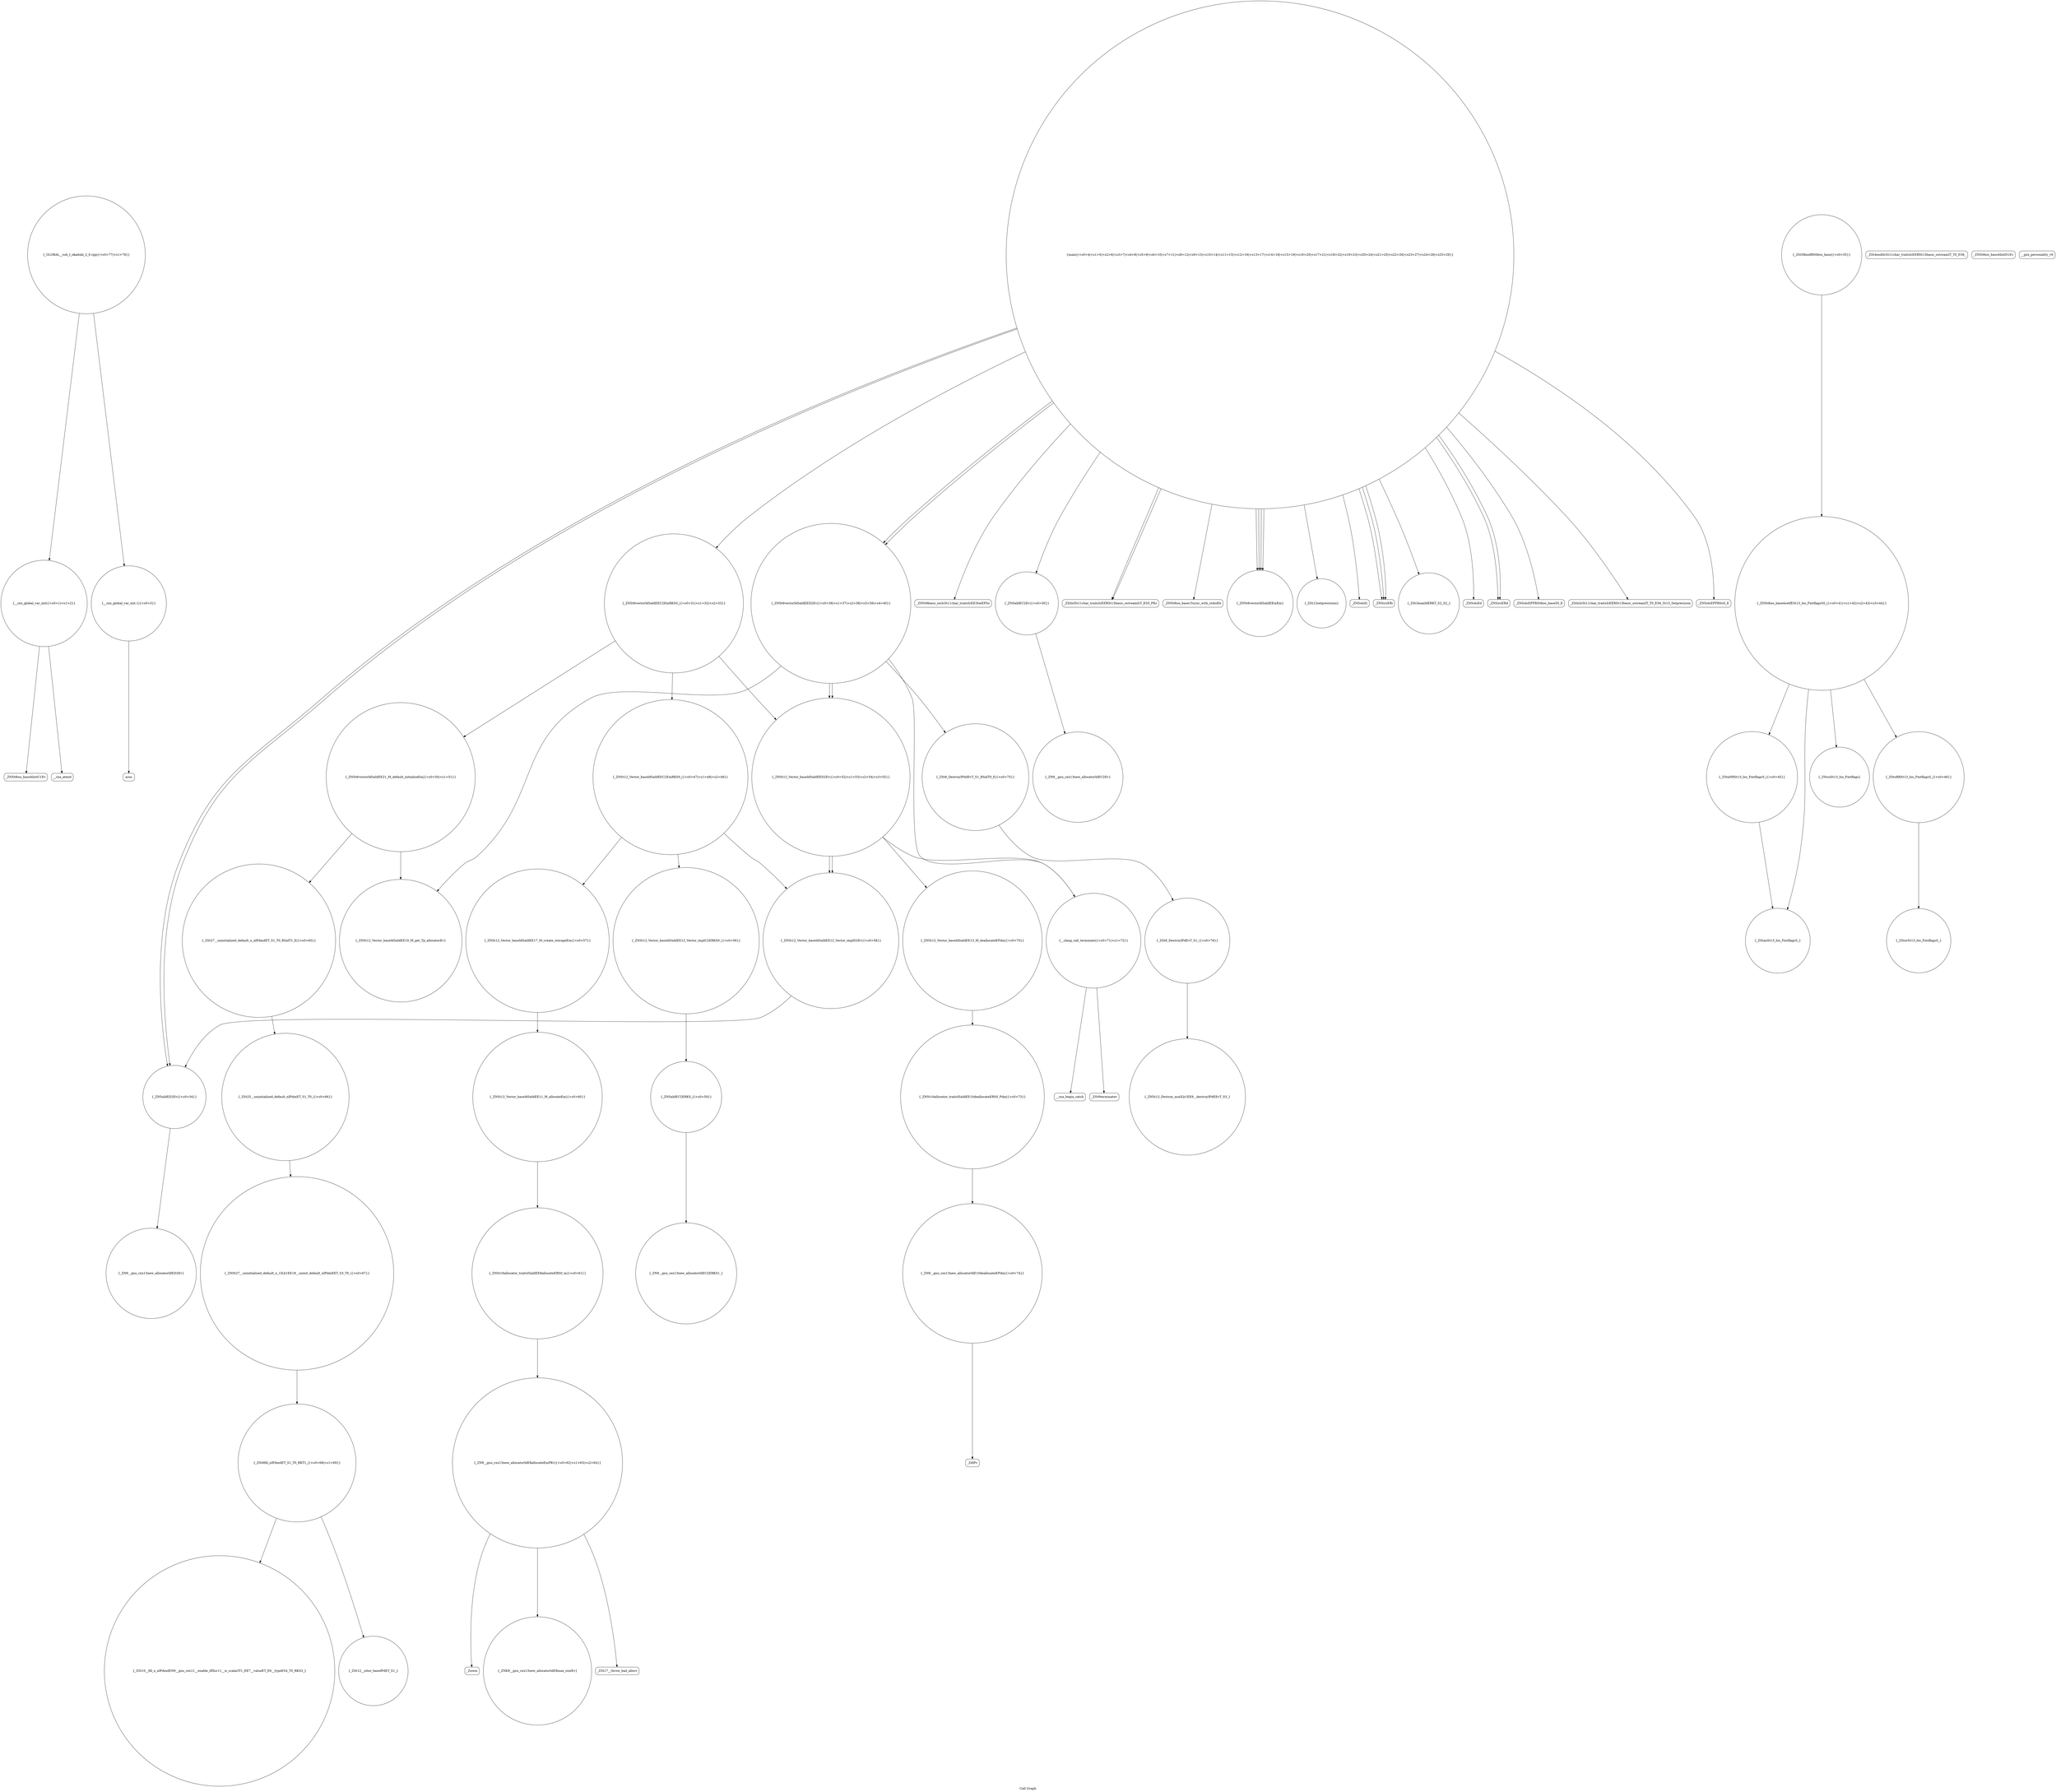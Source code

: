 digraph "Call Graph" {
	label="Call Graph";

	Node0x5590b2e5b700 [shape=record,shape=circle,label="{__cxx_global_var_init|{<s0>1|<s1>2}}"];
	Node0x5590b2e5b700:s0 -> Node0x5590b2e5b780[color=black];
	Node0x5590b2e5b700:s1 -> Node0x5590b2e5b880[color=black];
	Node0x5590b2e5cd80 [shape=record,shape=circle,label="{_ZN9__gnu_cxx13new_allocatorIdE8allocateEmPKv|{<s0>62|<s1>63|<s2>64}}"];
	Node0x5590b2e5cd80:s0 -> Node0x5590b2e5ce00[color=black];
	Node0x5590b2e5cd80:s1 -> Node0x5590b2e5ce80[color=black];
	Node0x5590b2e5cd80:s2 -> Node0x5590b2e5df20[color=black];
	Node0x5590b2e5ba80 [shape=record,shape=Mrecord,label="{_ZNSt9basic_iosIcSt11char_traitsIcEE3tieEPSo}"];
	Node0x5590b2e5e120 [shape=record,shape=circle,label="{_ZNSt27__uninitialized_default_n_1ILb1EE18__uninit_default_nIPdmEET_S3_T0_|{<s0>67}}"];
	Node0x5590b2e5e120:s0 -> Node0x5590b2e5e1a0[color=black];
	Node0x5590b2e5be00 [shape=record,shape=circle,label="{_ZNSaIdED2Ev|{<s0>34}}"];
	Node0x5590b2e5be00:s0 -> Node0x5590b2e5c800[color=black];
	Node0x5590b2e5e4a0 [shape=record,shape=Mrecord,label="{_ZSt9terminatev}"];
	Node0x5590b2e5c180 [shape=record,shape=circle,label="{_ZSt5fixedRSt8ios_base|{<s0>35}}"];
	Node0x5590b2e5c180:s0 -> Node0x5590b2e5c480[color=black];
	Node0x5590b2e5e820 [shape=record,shape=circle,label="{_GLOBAL__sub_I_okaduki_2_0.cpp|{<s0>77|<s1>78}}"];
	Node0x5590b2e5e820:s0 -> Node0x5590b2e5b700[color=black];
	Node0x5590b2e5e820:s1 -> Node0x5590b2e5b900[color=black];
	Node0x5590b2e5c500 [shape=record,shape=circle,label="{_ZStaNRSt13_Ios_FmtflagsS_|{<s0>45}}"];
	Node0x5590b2e5c500:s0 -> Node0x5590b2e5c680[color=black];
	Node0x5590b2e5c880 [shape=record,shape=circle,label="{_ZNSt12_Vector_baseIdSaIdEEC2EmRKS0_|{<s0>47|<s1>48|<s2>49}}"];
	Node0x5590b2e5c880:s0 -> Node0x5590b2e5ca00[color=black];
	Node0x5590b2e5c880:s1 -> Node0x5590b2e5ca80[color=black];
	Node0x5590b2e5c880:s2 -> Node0x5590b2e5cb00[color=black];
	Node0x5590b2e5cc00 [shape=record,shape=circle,label="{_ZN9__gnu_cxx13new_allocatorIdEC2ERKS1_}"];
	Node0x5590b2e5b900 [shape=record,shape=circle,label="{__cxx_global_var_init.1|{<s0>3}}"];
	Node0x5590b2e5b900:s0 -> Node0x5590b2e5b980[color=black];
	Node0x5590b2e5dfa0 [shape=record,shape=circle,label="{_ZSt27__uninitialized_default_n_aIPdmdET_S1_T0_RSaIT1_E|{<s0>65}}"];
	Node0x5590b2e5dfa0:s0 -> Node0x5590b2e5e0a0[color=black];
	Node0x5590b2e5bc80 [shape=record,shape=circle,label="{_ZNSaIdEC2Ev|{<s0>30}}"];
	Node0x5590b2e5bc80:s0 -> Node0x5590b2e5c780[color=black];
	Node0x5590b2e5e320 [shape=record,shape=circle,label="{_ZNSt12_Vector_baseIdSaIdEE13_M_deallocateEPdm|{<s0>70}}"];
	Node0x5590b2e5e320:s0 -> Node0x5590b2e5e520[color=black];
	Node0x5590b2e5c000 [shape=record,shape=Mrecord,label="{_ZStlsISt11char_traitsIcEERSt13basic_ostreamIcT_ES5_PKc}"];
	Node0x5590b2e5e6a0 [shape=record,shape=circle,label="{_ZSt8_DestroyIPddEvT_S1_RSaIT0_E|{<s0>75}}"];
	Node0x5590b2e5e6a0:s0 -> Node0x5590b2e5e720[color=black];
	Node0x5590b2e5c380 [shape=record,shape=Mrecord,label="{_ZSt4endlIcSt11char_traitsIcEERSt13basic_ostreamIT_T0_ES6_}"];
	Node0x5590b2e5c700 [shape=record,shape=circle,label="{_ZStorSt13_Ios_FmtflagsS_}"];
	Node0x5590b2e5ca80 [shape=record,shape=circle,label="{_ZNSt12_Vector_baseIdSaIdEE17_M_create_storageEm|{<s0>57}}"];
	Node0x5590b2e5ca80:s0 -> Node0x5590b2e5cc80[color=black];
	Node0x5590b2e5b780 [shape=record,shape=Mrecord,label="{_ZNSt8ios_base4InitC1Ev}"];
	Node0x5590b2e5ce00 [shape=record,shape=circle,label="{_ZNK9__gnu_cxx13new_allocatorIdE8max_sizeEv}"];
	Node0x5590b2e5bb00 [shape=record,shape=Mrecord,label="{_ZNSt8ios_base15sync_with_stdioEb}"];
	Node0x5590b2e5e1a0 [shape=record,shape=circle,label="{_ZSt6fill_nIPdmdET_S1_T0_RKT1_|{<s0>68|<s1>69}}"];
	Node0x5590b2e5e1a0:s0 -> Node0x5590b2e5e2a0[color=black];
	Node0x5590b2e5e1a0:s1 -> Node0x5590b2e5e220[color=black];
	Node0x5590b2e5be80 [shape=record,shape=circle,label="{_ZNSt6vectorIdSaIdEEixEm}"];
	Node0x5590b2e5e520 [shape=record,shape=circle,label="{_ZNSt16allocator_traitsISaIdEE10deallocateERS0_Pdm|{<s0>73}}"];
	Node0x5590b2e5e520:s0 -> Node0x5590b2e5e5a0[color=black];
	Node0x5590b2e5c200 [shape=record,shape=circle,label="{_ZSt12setprecisioni}"];
	Node0x5590b2e5c580 [shape=record,shape=circle,label="{_ZStcoSt13_Ios_Fmtflags}"];
	Node0x5590b2e5c900 [shape=record,shape=circle,label="{_ZNSt6vectorIdSaIdEE21_M_default_initializeEm|{<s0>50|<s1>51}}"];
	Node0x5590b2e5c900:s0 -> Node0x5590b2e5e020[color=black];
	Node0x5590b2e5c900:s1 -> Node0x5590b2e5dfa0[color=black];
	Node0x5590b2e5cc80 [shape=record,shape=circle,label="{_ZNSt12_Vector_baseIdSaIdEE11_M_allocateEm|{<s0>60}}"];
	Node0x5590b2e5cc80:s0 -> Node0x5590b2e5cd00[color=black];
	Node0x5590b2e5b980 [shape=record,shape=Mrecord,label="{acos}"];
	Node0x5590b2e5e020 [shape=record,shape=circle,label="{_ZNSt12_Vector_baseIdSaIdEE19_M_get_Tp_allocatorEv}"];
	Node0x5590b2e5bd00 [shape=record,shape=circle,label="{_ZNSt6vectorIdSaIdEEC2EmRKS0_|{<s0>31|<s1>32|<s2>33}}"];
	Node0x5590b2e5bd00:s0 -> Node0x5590b2e5c880[color=black];
	Node0x5590b2e5bd00:s1 -> Node0x5590b2e5c900[color=black];
	Node0x5590b2e5bd00:s2 -> Node0x5590b2e5c980[color=black];
	Node0x5590b2e5e3a0 [shape=record,shape=circle,label="{__clang_call_terminate|{<s0>71|<s1>72}}"];
	Node0x5590b2e5e3a0:s0 -> Node0x5590b2e5e420[color=black];
	Node0x5590b2e5e3a0:s1 -> Node0x5590b2e5e4a0[color=black];
	Node0x5590b2e5c080 [shape=record,shape=Mrecord,label="{_ZNSolsEi}"];
	Node0x5590b2e5e720 [shape=record,shape=circle,label="{_ZSt8_DestroyIPdEvT_S1_|{<s0>76}}"];
	Node0x5590b2e5e720:s0 -> Node0x5590b2e5e7a0[color=black];
	Node0x5590b2e5c400 [shape=record,shape=circle,label="{_ZNSt6vectorIdSaIdEED2Ev|{<s0>36|<s1>37|<s2>38|<s3>39|<s4>40}}"];
	Node0x5590b2e5c400:s0 -> Node0x5590b2e5e020[color=black];
	Node0x5590b2e5c400:s1 -> Node0x5590b2e5e6a0[color=black];
	Node0x5590b2e5c400:s2 -> Node0x5590b2e5c980[color=black];
	Node0x5590b2e5c400:s3 -> Node0x5590b2e5c980[color=black];
	Node0x5590b2e5c400:s4 -> Node0x5590b2e5e3a0[color=black];
	Node0x5590b2e5c780 [shape=record,shape=circle,label="{_ZN9__gnu_cxx13new_allocatorIdEC2Ev}"];
	Node0x5590b2e5cb00 [shape=record,shape=circle,label="{_ZNSt12_Vector_baseIdSaIdEE12_Vector_implD2Ev|{<s0>58}}"];
	Node0x5590b2e5cb00:s0 -> Node0x5590b2e5be00[color=black];
	Node0x5590b2e5b800 [shape=record,shape=Mrecord,label="{_ZNSt8ios_base4InitD1Ev}"];
	Node0x5590b2e5ce80 [shape=record,shape=Mrecord,label="{_ZSt17__throw_bad_allocv}"];
	Node0x5590b2e5bb80 [shape=record,shape=Mrecord,label="{_ZNSirsERi}"];
	Node0x5590b2e5e220 [shape=record,shape=circle,label="{_ZSt10__fill_n_aIPdmdEN9__gnu_cxx11__enable_ifIXsr11__is_scalarIT1_EE7__valueET_E6__typeES4_T0_RKS3_}"];
	Node0x5590b2e5bf00 [shape=record,shape=circle,label="{_ZSt3maxIdERKT_S2_S2_}"];
	Node0x5590b2e5e5a0 [shape=record,shape=circle,label="{_ZN9__gnu_cxx13new_allocatorIdE10deallocateEPdm|{<s0>74}}"];
	Node0x5590b2e5e5a0:s0 -> Node0x5590b2e5e620[color=black];
	Node0x5590b2e5c280 [shape=record,shape=Mrecord,label="{_ZNSolsEd}"];
	Node0x5590b2e5c600 [shape=record,shape=circle,label="{_ZStoRRSt13_Ios_FmtflagsS_|{<s0>46}}"];
	Node0x5590b2e5c600:s0 -> Node0x5590b2e5c700[color=black];
	Node0x5590b2e5c980 [shape=record,shape=circle,label="{_ZNSt12_Vector_baseIdSaIdEED2Ev|{<s0>52|<s1>53|<s2>54|<s3>55}}"];
	Node0x5590b2e5c980:s0 -> Node0x5590b2e5e320[color=black];
	Node0x5590b2e5c980:s1 -> Node0x5590b2e5cb00[color=black];
	Node0x5590b2e5c980:s2 -> Node0x5590b2e5cb00[color=black];
	Node0x5590b2e5c980:s3 -> Node0x5590b2e5e3a0[color=black];
	Node0x5590b2e5cd00 [shape=record,shape=circle,label="{_ZNSt16allocator_traitsISaIdEE8allocateERS0_m|{<s0>61}}"];
	Node0x5590b2e5cd00:s0 -> Node0x5590b2e5cd80[color=black];
	Node0x5590b2e5ba00 [shape=record,shape=circle,label="{main|{<s0>4|<s1>5|<s2>6|<s3>7|<s4>8|<s5>9|<s6>10|<s7>11|<s8>12|<s9>13|<s10>14|<s11>15|<s12>16|<s13>17|<s14>18|<s15>19|<s16>20|<s17>21|<s18>22|<s19>23|<s20>24|<s21>25|<s22>26|<s23>27|<s24>28|<s25>29}}"];
	Node0x5590b2e5ba00:s0 -> Node0x5590b2e5ba80[color=black];
	Node0x5590b2e5ba00:s1 -> Node0x5590b2e5bb00[color=black];
	Node0x5590b2e5ba00:s2 -> Node0x5590b2e5bb80[color=black];
	Node0x5590b2e5ba00:s3 -> Node0x5590b2e5bb80[color=black];
	Node0x5590b2e5ba00:s4 -> Node0x5590b2e5bb80[color=black];
	Node0x5590b2e5ba00:s5 -> Node0x5590b2e5bc00[color=black];
	Node0x5590b2e5ba00:s6 -> Node0x5590b2e5bc80[color=black];
	Node0x5590b2e5ba00:s7 -> Node0x5590b2e5bd00[color=black];
	Node0x5590b2e5ba00:s8 -> Node0x5590b2e5be00[color=black];
	Node0x5590b2e5ba00:s9 -> Node0x5590b2e5be80[color=black];
	Node0x5590b2e5ba00:s10 -> Node0x5590b2e5bc00[color=black];
	Node0x5590b2e5ba00:s11 -> Node0x5590b2e5be00[color=black];
	Node0x5590b2e5ba00:s12 -> Node0x5590b2e5c400[color=black];
	Node0x5590b2e5ba00:s13 -> Node0x5590b2e5be80[color=black];
	Node0x5590b2e5ba00:s14 -> Node0x5590b2e5be80[color=black];
	Node0x5590b2e5ba00:s15 -> Node0x5590b2e5be80[color=black];
	Node0x5590b2e5ba00:s16 -> Node0x5590b2e5bf00[color=black];
	Node0x5590b2e5ba00:s17 -> Node0x5590b2e5c000[color=black];
	Node0x5590b2e5ba00:s18 -> Node0x5590b2e5c080[color=black];
	Node0x5590b2e5ba00:s19 -> Node0x5590b2e5c000[color=black];
	Node0x5590b2e5ba00:s20 -> Node0x5590b2e5c100[color=black];
	Node0x5590b2e5ba00:s21 -> Node0x5590b2e5c200[color=black];
	Node0x5590b2e5ba00:s22 -> Node0x5590b2e5bf80[color=black];
	Node0x5590b2e5ba00:s23 -> Node0x5590b2e5c280[color=black];
	Node0x5590b2e5ba00:s24 -> Node0x5590b2e5c300[color=black];
	Node0x5590b2e5ba00:s25 -> Node0x5590b2e5c400[color=black];
	Node0x5590b2e5e0a0 [shape=record,shape=circle,label="{_ZSt25__uninitialized_default_nIPdmET_S1_T0_|{<s0>66}}"];
	Node0x5590b2e5e0a0:s0 -> Node0x5590b2e5e120[color=black];
	Node0x5590b2e5bd80 [shape=record,shape=Mrecord,label="{__gxx_personality_v0}"];
	Node0x5590b2e5e420 [shape=record,shape=Mrecord,label="{__cxa_begin_catch}"];
	Node0x5590b2e5c100 [shape=record,shape=Mrecord,label="{_ZNSolsEPFRSt8ios_baseS0_E}"];
	Node0x5590b2e5e7a0 [shape=record,shape=circle,label="{_ZNSt12_Destroy_auxILb1EE9__destroyIPdEEvT_S3_}"];
	Node0x5590b2e5c480 [shape=record,shape=circle,label="{_ZNSt8ios_base4setfESt13_Ios_FmtflagsS0_|{<s0>41|<s1>42|<s2>43|<s3>44}}"];
	Node0x5590b2e5c480:s0 -> Node0x5590b2e5c580[color=black];
	Node0x5590b2e5c480:s1 -> Node0x5590b2e5c500[color=black];
	Node0x5590b2e5c480:s2 -> Node0x5590b2e5c680[color=black];
	Node0x5590b2e5c480:s3 -> Node0x5590b2e5c600[color=black];
	Node0x5590b2e5c800 [shape=record,shape=circle,label="{_ZN9__gnu_cxx13new_allocatorIdED2Ev}"];
	Node0x5590b2e5cb80 [shape=record,shape=circle,label="{_ZNSaIdEC2ERKS_|{<s0>59}}"];
	Node0x5590b2e5cb80:s0 -> Node0x5590b2e5cc00[color=black];
	Node0x5590b2e5b880 [shape=record,shape=Mrecord,label="{__cxa_atexit}"];
	Node0x5590b2e5df20 [shape=record,shape=Mrecord,label="{_Znwm}"];
	Node0x5590b2e5bc00 [shape=record,shape=Mrecord,label="{_ZNSirsERd}"];
	Node0x5590b2e5e2a0 [shape=record,shape=circle,label="{_ZSt12__niter_baseIPdET_S1_}"];
	Node0x5590b2e5bf80 [shape=record,shape=Mrecord,label="{_ZStlsIcSt11char_traitsIcEERSt13basic_ostreamIT_T0_ES6_St13_Setprecision}"];
	Node0x5590b2e5e620 [shape=record,shape=Mrecord,label="{_ZdlPv}"];
	Node0x5590b2e5c300 [shape=record,shape=Mrecord,label="{_ZNSolsEPFRSoS_E}"];
	Node0x5590b2e5c680 [shape=record,shape=circle,label="{_ZStanSt13_Ios_FmtflagsS_}"];
	Node0x5590b2e5ca00 [shape=record,shape=circle,label="{_ZNSt12_Vector_baseIdSaIdEE12_Vector_implC2ERKS0_|{<s0>56}}"];
	Node0x5590b2e5ca00:s0 -> Node0x5590b2e5cb80[color=black];
}
